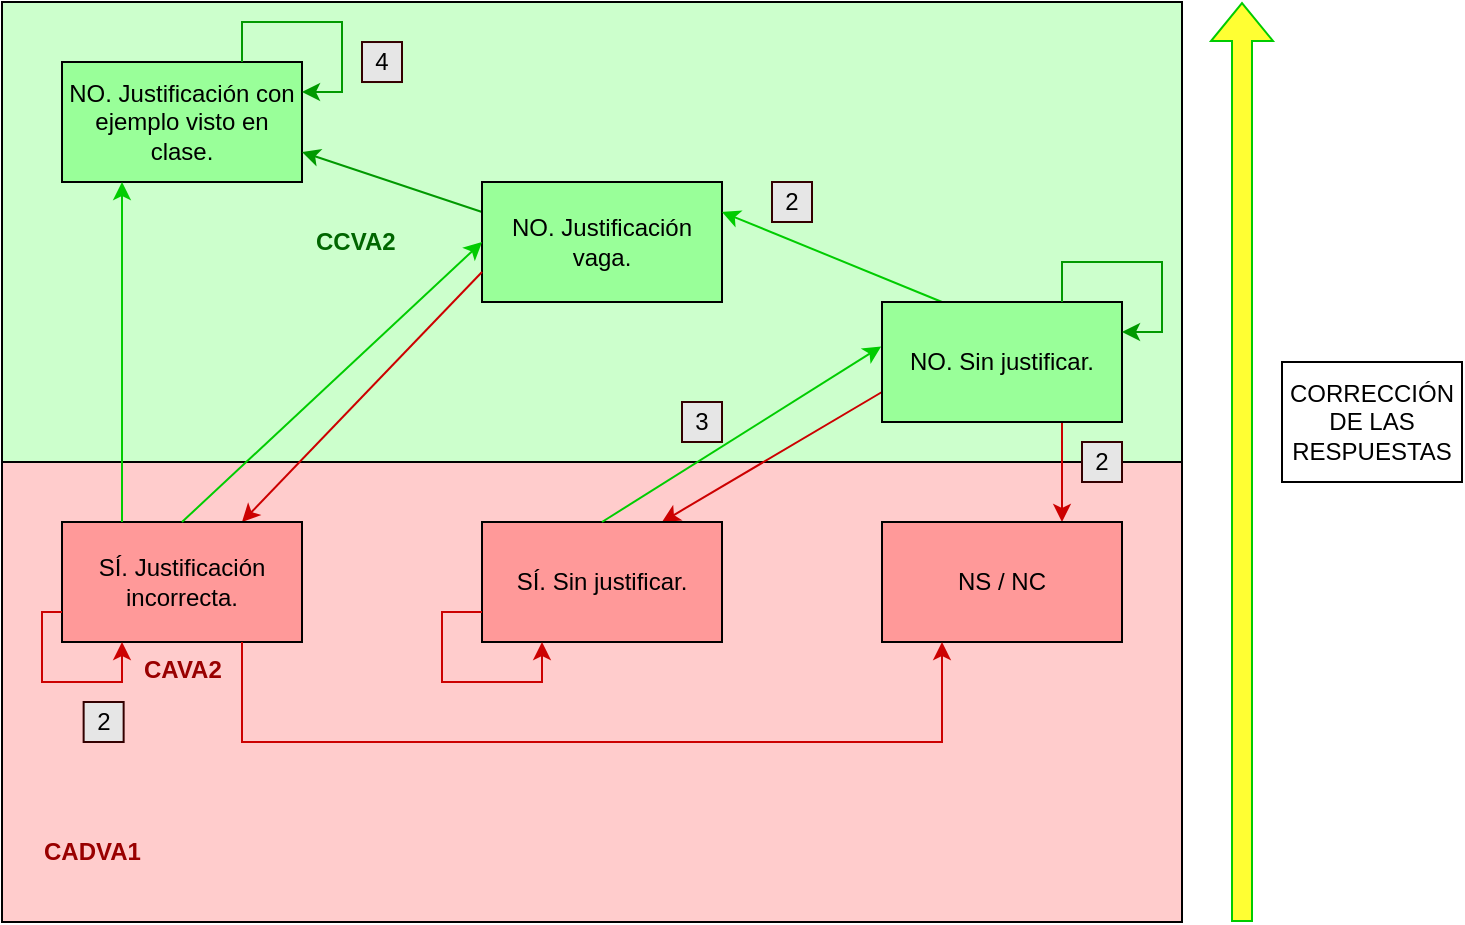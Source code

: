 <mxfile version="21.3.2" type="device">
  <diagram id="ou-2T_0K5Y9kjUkwNd9F" name="Page-1">
    <mxGraphModel dx="1050" dy="541" grid="0" gridSize="10" guides="1" tooltips="1" connect="1" arrows="1" fold="1" page="1" pageScale="1" pageWidth="850" pageHeight="1100" math="0" shadow="0">
      <root>
        <mxCell id="0" />
        <mxCell id="1" parent="0" />
        <mxCell id="oDLqHF4-OEQmuZAPJv7p-26" value="" style="rounded=0;whiteSpace=wrap;html=1;fillColor=#FFCCCC;" parent="1" vertex="1">
          <mxGeometry x="40" y="390" width="590" height="230" as="geometry" />
        </mxCell>
        <mxCell id="oDLqHF4-OEQmuZAPJv7p-25" value="" style="rounded=0;whiteSpace=wrap;html=1;fillColor=#CCFFCC;" parent="1" vertex="1">
          <mxGeometry x="40" y="160" width="590" height="230" as="geometry" />
        </mxCell>
        <mxCell id="oDLqHF4-OEQmuZAPJv7p-1" value="NO. Justificación con ejemplo visto en clase." style="rounded=0;whiteSpace=wrap;html=1;fillColor=#99FF99;" parent="1" vertex="1">
          <mxGeometry x="70" y="190" width="120" height="60" as="geometry" />
        </mxCell>
        <mxCell id="GEmQg187ZjA0Ec73Gknf-12" style="rounded=0;orthogonalLoop=1;jettySize=auto;html=1;exitX=0;exitY=0.25;exitDx=0;exitDy=0;entryX=1;entryY=0.75;entryDx=0;entryDy=0;strokeColor=#009900;" parent="1" source="oDLqHF4-OEQmuZAPJv7p-2" target="oDLqHF4-OEQmuZAPJv7p-1" edge="1">
          <mxGeometry relative="1" as="geometry" />
        </mxCell>
        <mxCell id="oDLqHF4-OEQmuZAPJv7p-2" value="NO. Justificación vaga." style="rounded=0;whiteSpace=wrap;html=1;fillColor=#99FF99;" parent="1" vertex="1">
          <mxGeometry x="280" y="250" width="120" height="60" as="geometry" />
        </mxCell>
        <mxCell id="oDLqHF4-OEQmuZAPJv7p-18" style="rounded=0;orthogonalLoop=1;jettySize=auto;html=1;exitX=0;exitY=0.75;exitDx=0;exitDy=0;entryX=0.75;entryY=0;entryDx=0;entryDy=0;fillColor=#FF0000;strokeColor=#CC0000;" parent="1" source="oDLqHF4-OEQmuZAPJv7p-2" target="oDLqHF4-OEQmuZAPJv7p-4" edge="1">
          <mxGeometry relative="1" as="geometry" />
        </mxCell>
        <mxCell id="GEmQg187ZjA0Ec73Gknf-7" style="edgeStyle=orthogonalEdgeStyle;rounded=0;orthogonalLoop=1;jettySize=auto;html=1;exitX=0.75;exitY=1;exitDx=0;exitDy=0;entryX=0.75;entryY=0;entryDx=0;entryDy=0;strokeColor=#CC0000;" parent="1" source="oDLqHF4-OEQmuZAPJv7p-3" target="oDLqHF4-OEQmuZAPJv7p-6" edge="1">
          <mxGeometry relative="1" as="geometry" />
        </mxCell>
        <mxCell id="GEmQg187ZjA0Ec73Gknf-9" style="rounded=0;orthogonalLoop=1;jettySize=auto;html=1;exitX=0;exitY=0.75;exitDx=0;exitDy=0;entryX=0.75;entryY=0;entryDx=0;entryDy=0;strokeColor=#CC0000;" parent="1" source="oDLqHF4-OEQmuZAPJv7p-3" target="oDLqHF4-OEQmuZAPJv7p-8" edge="1">
          <mxGeometry relative="1" as="geometry" />
        </mxCell>
        <mxCell id="GEmQg187ZjA0Ec73Gknf-10" style="rounded=0;orthogonalLoop=1;jettySize=auto;html=1;exitX=0.25;exitY=0;exitDx=0;exitDy=0;entryX=1;entryY=0.25;entryDx=0;entryDy=0;strokeColor=#00CC00;" parent="1" source="oDLqHF4-OEQmuZAPJv7p-3" target="oDLqHF4-OEQmuZAPJv7p-2" edge="1">
          <mxGeometry relative="1" as="geometry" />
        </mxCell>
        <mxCell id="oDLqHF4-OEQmuZAPJv7p-3" value="NO. Sin justificar." style="rounded=0;whiteSpace=wrap;html=1;fillColor=#99FF99;" parent="1" vertex="1">
          <mxGeometry x="480" y="310" width="120" height="60" as="geometry" />
        </mxCell>
        <mxCell id="oDLqHF4-OEQmuZAPJv7p-4" value="SÍ. Justificación incorrecta." style="rounded=0;whiteSpace=wrap;html=1;fillColor=#FF9999;" parent="1" vertex="1">
          <mxGeometry x="70" y="420" width="120" height="60" as="geometry" />
        </mxCell>
        <mxCell id="oDLqHF4-OEQmuZAPJv7p-6" value="NS / NC" style="rounded=0;whiteSpace=wrap;html=1;fillColor=#FF9999;" parent="1" vertex="1">
          <mxGeometry x="480" y="420" width="120" height="60" as="geometry" />
        </mxCell>
        <mxCell id="oDLqHF4-OEQmuZAPJv7p-8" value="SÍ. Sin justificar." style="rounded=0;whiteSpace=wrap;html=1;fillColor=#FF9999;" parent="1" vertex="1">
          <mxGeometry x="280" y="420" width="120" height="60" as="geometry" />
        </mxCell>
        <mxCell id="oDLqHF4-OEQmuZAPJv7p-9" value="" style="endArrow=classic;html=1;rounded=0;entryX=0.25;entryY=1;entryDx=0;entryDy=0;exitX=0.25;exitY=0;exitDx=0;exitDy=0;strokeColor=#00CC00;" parent="1" source="oDLqHF4-OEQmuZAPJv7p-4" target="oDLqHF4-OEQmuZAPJv7p-1" edge="1">
          <mxGeometry width="50" height="50" relative="1" as="geometry">
            <mxPoint x="110" y="300" as="sourcePoint" />
            <mxPoint x="130" y="250" as="targetPoint" />
          </mxGeometry>
        </mxCell>
        <mxCell id="oDLqHF4-OEQmuZAPJv7p-28" value="2" style="rounded=0;whiteSpace=wrap;html=1;strokeColor=#330000;fillColor=#E6E6E6;" parent="1" vertex="1">
          <mxGeometry x="425" y="250" width="20" height="20" as="geometry" />
        </mxCell>
        <mxCell id="oDLqHF4-OEQmuZAPJv7p-29" value="2" style="rounded=0;whiteSpace=wrap;html=1;strokeColor=#330000;fillColor=#E6E6E6;" parent="1" vertex="1">
          <mxGeometry x="80.82" y="510" width="20" height="20" as="geometry" />
        </mxCell>
        <mxCell id="oDLqHF4-OEQmuZAPJv7p-31" value="3" style="rounded=0;whiteSpace=wrap;html=1;strokeColor=#330000;fillColor=#E6E6E6;" parent="1" vertex="1">
          <mxGeometry x="380" y="360" width="20" height="20" as="geometry" />
        </mxCell>
        <mxCell id="oDLqHF4-OEQmuZAPJv7p-34" value="2" style="rounded=0;whiteSpace=wrap;html=1;strokeColor=#330000;fillColor=#E6E6E6;" parent="1" vertex="1">
          <mxGeometry x="580" y="380" width="20" height="20" as="geometry" />
        </mxCell>
        <mxCell id="oDLqHF4-OEQmuZAPJv7p-36" value="&lt;span style=&quot;&quot; lang=&quot;ES&quot;&gt;&lt;b&gt;&lt;font color=&quot;#006600&quot;&gt;CCVA2&lt;/font&gt;&lt;/b&gt;&lt;/span&gt;" style="text;whiteSpace=wrap;html=1;" parent="1" vertex="1">
          <mxGeometry x="194.59" y="266.49" width="45.41" height="27.03" as="geometry" />
        </mxCell>
        <mxCell id="oDLqHF4-OEQmuZAPJv7p-37" value="&lt;span style=&quot;&quot; lang=&quot;ES&quot;&gt;&lt;b&gt;&lt;font color=&quot;#990000&quot;&gt;CADVA1&lt;/font&gt;&lt;/b&gt;&lt;/span&gt;" style="text;whiteSpace=wrap;html=1;" parent="1" vertex="1">
          <mxGeometry x="59.17" y="570.82" width="41.65" height="29.18" as="geometry" />
        </mxCell>
        <mxCell id="oDLqHF4-OEQmuZAPJv7p-38" value="" style="shape=flexArrow;endArrow=classic;html=1;rounded=0;strokeColor=#00CC00;fontColor=#006600;fillColor=#FFFF33;" parent="1" edge="1">
          <mxGeometry width="50" height="50" relative="1" as="geometry">
            <mxPoint x="660" y="620" as="sourcePoint" />
            <mxPoint x="660" y="160" as="targetPoint" />
          </mxGeometry>
        </mxCell>
        <mxCell id="oDLqHF4-OEQmuZAPJv7p-39" value="CORRECCIÓN DE LAS RESPUESTAS" style="rounded=0;whiteSpace=wrap;html=1;rotation=0;" parent="1" vertex="1">
          <mxGeometry x="680" y="340" width="90" height="60" as="geometry" />
        </mxCell>
        <mxCell id="GEmQg187ZjA0Ec73Gknf-1" value="" style="endArrow=classic;html=1;rounded=0;entryX=0;entryY=0.5;entryDx=0;entryDy=0;exitX=0.5;exitY=0;exitDx=0;exitDy=0;strokeColor=#00CC00;" parent="1" source="oDLqHF4-OEQmuZAPJv7p-4" target="oDLqHF4-OEQmuZAPJv7p-2" edge="1">
          <mxGeometry width="50" height="50" relative="1" as="geometry">
            <mxPoint x="110" y="430" as="sourcePoint" />
            <mxPoint x="110" y="260" as="targetPoint" />
          </mxGeometry>
        </mxCell>
        <mxCell id="GEmQg187ZjA0Ec73Gknf-2" value="" style="endArrow=classic;html=1;rounded=0;exitX=0;exitY=0.75;exitDx=0;exitDy=0;strokeColor=#CC0000;edgeStyle=orthogonalEdgeStyle;entryX=0.25;entryY=1;entryDx=0;entryDy=0;" parent="1" source="oDLqHF4-OEQmuZAPJv7p-4" target="oDLqHF4-OEQmuZAPJv7p-4" edge="1">
          <mxGeometry width="50" height="50" relative="1" as="geometry">
            <mxPoint x="110" y="430" as="sourcePoint" />
            <mxPoint x="110" y="260" as="targetPoint" />
            <Array as="points">
              <mxPoint x="60" y="465" />
              <mxPoint x="60" y="500" />
              <mxPoint x="100" y="500" />
            </Array>
          </mxGeometry>
        </mxCell>
        <mxCell id="GEmQg187ZjA0Ec73Gknf-3" value="" style="endArrow=classic;html=1;rounded=0;entryX=0.25;entryY=1;entryDx=0;entryDy=0;exitX=0.75;exitY=1;exitDx=0;exitDy=0;strokeColor=#CC0000;edgeStyle=orthogonalEdgeStyle;" parent="1" source="oDLqHF4-OEQmuZAPJv7p-4" target="oDLqHF4-OEQmuZAPJv7p-6" edge="1">
          <mxGeometry width="50" height="50" relative="1" as="geometry">
            <mxPoint x="140" y="430" as="sourcePoint" />
            <mxPoint x="290" y="290" as="targetPoint" />
            <Array as="points">
              <mxPoint x="160" y="530" />
              <mxPoint x="510" y="530" />
            </Array>
          </mxGeometry>
        </mxCell>
        <mxCell id="GEmQg187ZjA0Ec73Gknf-5" style="edgeStyle=orthogonalEdgeStyle;rounded=0;orthogonalLoop=1;jettySize=auto;html=1;exitX=0;exitY=0.75;exitDx=0;exitDy=0;entryX=0.25;entryY=1;entryDx=0;entryDy=0;strokeColor=#CC0000;" parent="1" source="oDLqHF4-OEQmuZAPJv7p-8" target="oDLqHF4-OEQmuZAPJv7p-8" edge="1">
          <mxGeometry relative="1" as="geometry">
            <Array as="points">
              <mxPoint x="260" y="465" />
              <mxPoint x="260" y="500" />
              <mxPoint x="310" y="500" />
            </Array>
          </mxGeometry>
        </mxCell>
        <mxCell id="GEmQg187ZjA0Ec73Gknf-6" value="" style="endArrow=classic;html=1;rounded=0;exitX=0.5;exitY=0;exitDx=0;exitDy=0;strokeColor=#00CC00;entryX=-0.003;entryY=0.37;entryDx=0;entryDy=0;entryPerimeter=0;" parent="1" source="oDLqHF4-OEQmuZAPJv7p-8" target="oDLqHF4-OEQmuZAPJv7p-3" edge="1">
          <mxGeometry width="50" height="50" relative="1" as="geometry">
            <mxPoint x="140" y="430" as="sourcePoint" />
            <mxPoint x="480" y="355" as="targetPoint" />
          </mxGeometry>
        </mxCell>
        <mxCell id="GEmQg187ZjA0Ec73Gknf-13" style="edgeStyle=orthogonalEdgeStyle;rounded=0;orthogonalLoop=1;jettySize=auto;html=1;exitX=0.75;exitY=0;exitDx=0;exitDy=0;entryX=1;entryY=0.25;entryDx=0;entryDy=0;strokeColor=#009900;" parent="1" source="oDLqHF4-OEQmuZAPJv7p-1" target="oDLqHF4-OEQmuZAPJv7p-1" edge="1">
          <mxGeometry relative="1" as="geometry">
            <Array as="points">
              <mxPoint x="160" y="170" />
              <mxPoint x="210" y="170" />
              <mxPoint x="210" y="205" />
            </Array>
          </mxGeometry>
        </mxCell>
        <mxCell id="GEmQg187ZjA0Ec73Gknf-14" value="4" style="rounded=0;whiteSpace=wrap;html=1;strokeColor=#330000;fillColor=#E6E6E6;" parent="1" vertex="1">
          <mxGeometry x="220" y="180.01" width="20" height="20" as="geometry" />
        </mxCell>
        <mxCell id="GEmQg187ZjA0Ec73Gknf-15" style="edgeStyle=orthogonalEdgeStyle;rounded=0;orthogonalLoop=1;jettySize=auto;html=1;exitX=0.75;exitY=0;exitDx=0;exitDy=0;entryX=1;entryY=0.25;entryDx=0;entryDy=0;strokeColor=#009900;" parent="1" source="oDLqHF4-OEQmuZAPJv7p-3" target="oDLqHF4-OEQmuZAPJv7p-3" edge="1">
          <mxGeometry relative="1" as="geometry">
            <Array as="points">
              <mxPoint x="570" y="290" />
              <mxPoint x="620" y="290" />
              <mxPoint x="620" y="325" />
            </Array>
          </mxGeometry>
        </mxCell>
        <mxCell id="GEmQg187ZjA0Ec73Gknf-16" value="&lt;span style=&quot;&quot; lang=&quot;ES&quot;&gt;&lt;b&gt;&lt;font color=&quot;#990000&quot;&gt;CAVA2&lt;/font&gt;&lt;/b&gt;&lt;/span&gt;" style="text;whiteSpace=wrap;html=1;" parent="1" vertex="1">
          <mxGeometry x="109.17" y="480.0" width="41.65" height="29.18" as="geometry" />
        </mxCell>
      </root>
    </mxGraphModel>
  </diagram>
</mxfile>
